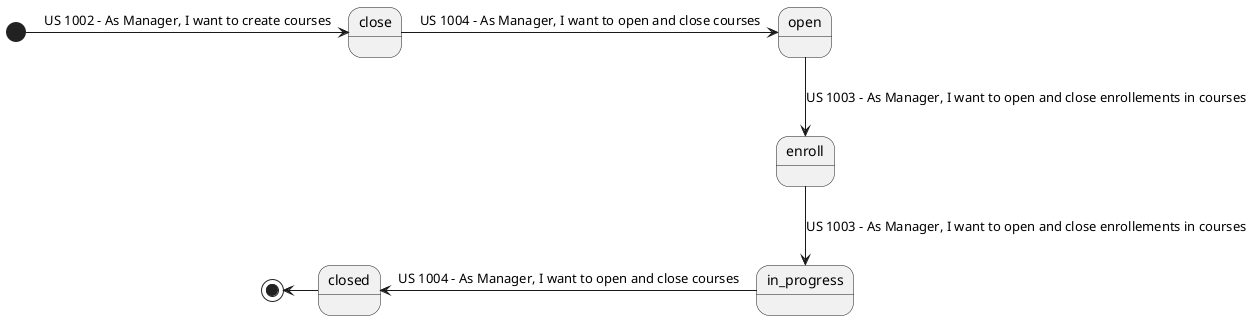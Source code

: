 @startuml
'https://plantuml.com/state-diagram

[*] -> close : US 1002 - As Manager, I want to create courses

state close {
}

close -> open : US 1004 - As Manager, I want to open and close courses

state open {
}

open --> enroll : US 1003 - As Manager, I want to open and close enrollements in courses

state enroll {
}

enroll --> in_progress : US 1003 - As Manager, I want to open and close enrollements in courses

state in_progress {
}

closed <- in_progress : US 1004 - As Manager, I want to open and close courses

state closed {
}

[*] <- closed

@enduml